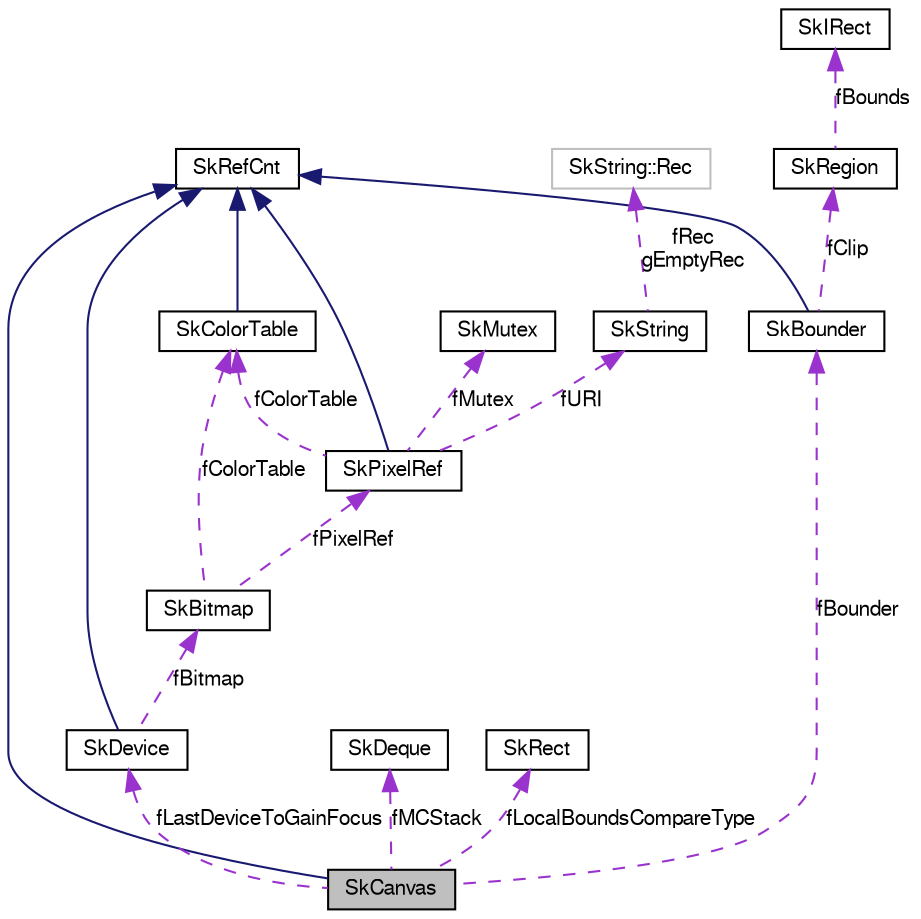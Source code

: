 digraph G
{
  edge [fontname="FreeSans",fontsize="10",labelfontname="FreeSans",labelfontsize="10"];
  node [fontname="FreeSans",fontsize="10",shape=record];
  Node1 [label="SkCanvas",height=0.2,width=0.4,color="black", fillcolor="grey75", style="filled" fontcolor="black"];
  Node2 -> Node1 [dir=back,color="midnightblue",fontsize="10",style="solid",fontname="FreeSans"];
  Node2 [label="SkRefCnt",height=0.2,width=0.4,color="black", fillcolor="white", style="filled",URL="$class_sk_ref_cnt.html"];
  Node3 -> Node1 [dir=back,color="darkorchid3",fontsize="10",style="dashed",label="fLastDeviceToGainFocus",fontname="FreeSans"];
  Node3 [label="SkDevice",height=0.2,width=0.4,color="black", fillcolor="white", style="filled",URL="$class_sk_device.html"];
  Node2 -> Node3 [dir=back,color="midnightblue",fontsize="10",style="solid",fontname="FreeSans"];
  Node4 -> Node3 [dir=back,color="darkorchid3",fontsize="10",style="dashed",label="fBitmap",fontname="FreeSans"];
  Node4 [label="SkBitmap",height=0.2,width=0.4,color="black", fillcolor="white", style="filled",URL="$class_sk_bitmap.html"];
  Node5 -> Node4 [dir=back,color="darkorchid3",fontsize="10",style="dashed",label="fColorTable",fontname="FreeSans"];
  Node5 [label="SkColorTable",height=0.2,width=0.4,color="black", fillcolor="white", style="filled",URL="$class_sk_color_table.html"];
  Node2 -> Node5 [dir=back,color="midnightblue",fontsize="10",style="solid",fontname="FreeSans"];
  Node6 -> Node4 [dir=back,color="darkorchid3",fontsize="10",style="dashed",label="fPixelRef",fontname="FreeSans"];
  Node6 [label="SkPixelRef",height=0.2,width=0.4,color="black", fillcolor="white", style="filled",URL="$class_sk_pixel_ref.html"];
  Node2 -> Node6 [dir=back,color="midnightblue",fontsize="10",style="solid",fontname="FreeSans"];
  Node5 -> Node6 [dir=back,color="darkorchid3",fontsize="10",style="dashed",label="fColorTable",fontname="FreeSans"];
  Node7 -> Node6 [dir=back,color="darkorchid3",fontsize="10",style="dashed",label="fMutex",fontname="FreeSans"];
  Node7 [label="SkMutex",height=0.2,width=0.4,color="black", fillcolor="white", style="filled",URL="$class_sk_mutex.html"];
  Node8 -> Node6 [dir=back,color="darkorchid3",fontsize="10",style="dashed",label="fURI",fontname="FreeSans"];
  Node8 [label="SkString",height=0.2,width=0.4,color="black", fillcolor="white", style="filled",URL="$class_sk_string.html"];
  Node9 -> Node8 [dir=back,color="darkorchid3",fontsize="10",style="dashed",label="fRec\ngEmptyRec",fontname="FreeSans"];
  Node9 [label="SkString::Rec",height=0.2,width=0.4,color="grey75", fillcolor="white", style="filled"];
  Node10 -> Node1 [dir=back,color="darkorchid3",fontsize="10",style="dashed",label="fMCStack",fontname="FreeSans"];
  Node10 [label="SkDeque",height=0.2,width=0.4,color="black", fillcolor="white", style="filled",URL="$class_sk_deque.html"];
  Node11 -> Node1 [dir=back,color="darkorchid3",fontsize="10",style="dashed",label="fLocalBoundsCompareType",fontname="FreeSans"];
  Node11 [label="SkRect",height=0.2,width=0.4,color="black", fillcolor="white", style="filled",URL="$struct_sk_rect.html"];
  Node12 -> Node1 [dir=back,color="darkorchid3",fontsize="10",style="dashed",label="fBounder",fontname="FreeSans"];
  Node12 [label="SkBounder",height=0.2,width=0.4,color="black", fillcolor="white", style="filled",URL="$class_sk_bounder.html"];
  Node2 -> Node12 [dir=back,color="midnightblue",fontsize="10",style="solid",fontname="FreeSans"];
  Node13 -> Node12 [dir=back,color="darkorchid3",fontsize="10",style="dashed",label="fClip",fontname="FreeSans"];
  Node13 [label="SkRegion",height=0.2,width=0.4,color="black", fillcolor="white", style="filled",URL="$class_sk_region.html"];
  Node14 -> Node13 [dir=back,color="darkorchid3",fontsize="10",style="dashed",label="fBounds",fontname="FreeSans"];
  Node14 [label="SkIRect",height=0.2,width=0.4,color="black", fillcolor="white", style="filled",URL="$struct_sk_i_rect.html"];
}
